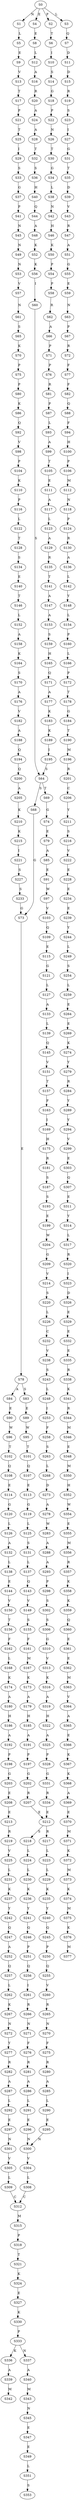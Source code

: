 strict digraph  {
	S0 -> S1 [ label = N ];
	S0 -> S2 [ label = P ];
	S0 -> S3 [ label = L ];
	S0 -> S4 [ label = E ];
	S1 -> S5 [ label = L ];
	S2 -> S6 [ label = T ];
	S3 -> S7 [ label = Q ];
	S4 -> S8 [ label = E ];
	S5 -> S9 [ label = E ];
	S6 -> S10 [ label = I ];
	S7 -> S11 [ label = D ];
	S8 -> S12 [ label = L ];
	S9 -> S13 [ label = V ];
	S10 -> S14 [ label = S ];
	S11 -> S15 [ label = D ];
	S12 -> S16 [ label = A ];
	S13 -> S17 [ label = T ];
	S14 -> S18 [ label = G ];
	S15 -> S19 [ label = R ];
	S16 -> S20 [ label = R ];
	S17 -> S21 [ label = P ];
	S18 -> S22 [ label = P ];
	S19 -> S23 [ label = S ];
	S20 -> S24 [ label = A ];
	S21 -> S25 [ label = T ];
	S22 -> S26 [ label = N ];
	S23 -> S27 [ label = I ];
	S24 -> S28 [ label = A ];
	S25 -> S29 [ label = I ];
	S26 -> S30 [ label = T ];
	S27 -> S31 [ label = G ];
	S28 -> S32 [ label = T ];
	S29 -> S33 [ label = S ];
	S30 -> S34 [ label = G ];
	S31 -> S35 [ label = T ];
	S32 -> S36 [ label = S ];
	S33 -> S37 [ label = G ];
	S34 -> S38 [ label = L ];
	S35 -> S39 [ label = D ];
	S36 -> S40 [ label = H ];
	S37 -> S41 [ label = P ];
	S38 -> S42 [ label = N ];
	S39 -> S43 [ label = V ];
	S40 -> S44 [ label = Q ];
	S41 -> S45 [ label = N ];
	S42 -> S46 [ label = H ];
	S43 -> S47 [ label = R ];
	S44 -> S48 [ label = A ];
	S45 -> S49 [ label = N ];
	S46 -> S50 [ label = K ];
	S47 -> S51 [ label = A ];
	S48 -> S52 [ label = K ];
	S49 -> S53 [ label = N ];
	S50 -> S54 [ label = P ];
	S51 -> S55 [ label = G ];
	S52 -> S56 [ label = K ];
	S53 -> S57 [ label = V ];
	S54 -> S58 [ label = P ];
	S55 -> S59 [ label = E ];
	S56 -> S60 [ label = I ];
	S57 -> S61 [ label = N ];
	S58 -> S62 [ label = R ];
	S59 -> S63 [ label = N ];
	S60 -> S64 [ label = S ];
	S61 -> S65 [ label = S ];
	S62 -> S66 [ label = A ];
	S63 -> S67 [ label = P ];
	S64 -> S68 [ label = S ];
	S64 -> S69 [ label = T ];
	S65 -> S70 [ label = K ];
	S66 -> S71 [ label = P ];
	S67 -> S72 [ label = R ];
	S68 -> S73 [ label = G ];
	S69 -> S74 [ label = G ];
	S70 -> S75 [ label = P ];
	S71 -> S76 [ label = P ];
	S72 -> S77 [ label = F ];
	S73 -> S78 [ label = E ];
	S74 -> S79 [ label = E ];
	S75 -> S80 [ label = P ];
	S76 -> S81 [ label = R ];
	S77 -> S82 [ label = F ];
	S78 -> S83 [ label = S ];
	S78 -> S84 [ label = A ];
	S79 -> S85 [ label = A ];
	S80 -> S86 [ label = K ];
	S81 -> S87 [ label = P ];
	S82 -> S88 [ label = Q ];
	S83 -> S89 [ label = E ];
	S84 -> S90 [ label = E ];
	S85 -> S91 [ label = E ];
	S86 -> S92 [ label = Q ];
	S87 -> S93 [ label = L ];
	S88 -> S94 [ label = F ];
	S89 -> S95 [ label = W ];
	S90 -> S96 [ label = W ];
	S91 -> S97 [ label = W ];
	S92 -> S98 [ label = V ];
	S93 -> S99 [ label = A ];
	S94 -> S100 [ label = H ];
	S95 -> S101 [ label = T ];
	S96 -> S102 [ label = T ];
	S97 -> S103 [ label = V ];
	S98 -> S104 [ label = P ];
	S99 -> S105 [ label = T ];
	S100 -> S106 [ label = P ];
	S101 -> S107 [ label = Q ];
	S102 -> S108 [ label = Q ];
	S103 -> S109 [ label = Q ];
	S104 -> S110 [ label = K ];
	S105 -> S111 [ label = E ];
	S106 -> S112 [ label = M ];
	S107 -> S113 [ label = E ];
	S108 -> S114 [ label = E ];
	S109 -> S115 [ label = E ];
	S110 -> S116 [ label = P ];
	S111 -> S117 [ label = A ];
	S112 -> S118 [ label = N ];
	S113 -> S119 [ label = G ];
	S114 -> S120 [ label = G ];
	S115 -> S121 [ label = G ];
	S116 -> S122 [ label = L ];
	S117 -> S123 [ label = L ];
	S118 -> S124 [ label = P ];
	S119 -> S125 [ label = L ];
	S120 -> S126 [ label = L ];
	S121 -> S127 [ label = L ];
	S122 -> S128 [ label = T ];
	S123 -> S129 [ label = A ];
	S124 -> S130 [ label = R ];
	S125 -> S131 [ label = S ];
	S126 -> S132 [ label = A ];
	S127 -> S133 [ label = A ];
	S128 -> S134 [ label = S ];
	S129 -> S135 [ label = R ];
	S130 -> S136 [ label = A ];
	S131 -> S137 [ label = L ];
	S132 -> S138 [ label = L ];
	S133 -> S139 [ label = L ];
	S134 -> S140 [ label = E ];
	S135 -> S141 [ label = T ];
	S136 -> S142 [ label = L ];
	S137 -> S143 [ label = Q ];
	S138 -> S144 [ label = E ];
	S139 -> S145 [ label = Q ];
	S140 -> S146 [ label = T ];
	S141 -> S147 [ label = A ];
	S142 -> S148 [ label = Y ];
	S143 -> S149 [ label = V ];
	S144 -> S150 [ label = V ];
	S145 -> S151 [ label = V ];
	S146 -> S152 [ label = L ];
	S147 -> S153 [ label = A ];
	S148 -> S154 [ label = L ];
	S149 -> S155 [ label = S ];
	S150 -> S156 [ label = T ];
	S151 -> S157 [ label = T ];
	S152 -> S158 [ label = A ];
	S153 -> S159 [ label = S ];
	S154 -> S160 [ label = P ];
	S155 -> S161 [ label = F ];
	S156 -> S162 [ label = F ];
	S157 -> S163 [ label = F ];
	S158 -> S164 [ label = K ];
	S159 -> S165 [ label = H ];
	S160 -> S166 [ label = L ];
	S161 -> S167 [ label = M ];
	S162 -> S168 [ label = L ];
	S163 -> S169 [ label = I ];
	S164 -> S170 [ label = S ];
	S165 -> S171 [ label = Q ];
	S166 -> S172 [ label = P ];
	S167 -> S173 [ label = K ];
	S168 -> S174 [ label = K ];
	S169 -> S175 [ label = H ];
	S170 -> S176 [ label = A ];
	S171 -> S177 [ label = A ];
	S172 -> S178 [ label = T ];
	S173 -> S179 [ label = A ];
	S174 -> S180 [ label = A ];
	S175 -> S181 [ label = R ];
	S176 -> S182 [ label = V ];
	S177 -> S183 [ label = K ];
	S178 -> S184 [ label = G ];
	S179 -> S185 [ label = H ];
	S180 -> S186 [ label = H ];
	S181 -> S187 [ label = S ];
	S182 -> S188 [ label = A ];
	S183 -> S189 [ label = K ];
	S184 -> S190 [ label = T ];
	S185 -> S191 [ label = A ];
	S186 -> S192 [ label = A ];
	S187 -> S193 [ label = S ];
	S188 -> S194 [ label = Q ];
	S189 -> S195 [ label = I ];
	S190 -> S196 [ label = M ];
	S191 -> S197 [ label = P ];
	S192 -> S198 [ label = P ];
	S193 -> S199 [ label = E ];
	S194 -> S200 [ label = Q ];
	S195 -> S64 [ label = S ];
	S196 -> S201 [ label = R ];
	S197 -> S202 [ label = G ];
	S198 -> S203 [ label = G ];
	S199 -> S204 [ label = W ];
	S200 -> S205 [ label = A ];
	S201 -> S206 [ label = C ];
	S202 -> S207 [ label = R ];
	S203 -> S208 [ label = E ];
	S204 -> S209 [ label = G ];
	S205 -> S210 [ label = K ];
	S206 -> S211 [ label = Y ];
	S207 -> S212 [ label = E ];
	S208 -> S213 [ label = E ];
	S209 -> S214 [ label = V ];
	S210 -> S215 [ label = K ];
	S211 -> S216 [ label = S ];
	S212 -> S217 [ label = R ];
	S212 -> S218 [ label = S ];
	S213 -> S219 [ label = R ];
	S214 -> S220 [ label = S ];
	S215 -> S221 [ label = I ];
	S216 -> S222 [ label = V ];
	S217 -> S223 [ label = L ];
	S218 -> S224 [ label = L ];
	S219 -> S225 [ label = V ];
	S220 -> S226 [ label = L ];
	S221 -> S227 [ label = S ];
	S222 -> S228 [ label = E ];
	S223 -> S229 [ label = L ];
	S224 -> S230 [ label = L ];
	S225 -> S231 [ label = L ];
	S226 -> S232 [ label = C ];
	S227 -> S233 [ label = S ];
	S228 -> S234 [ label = E ];
	S229 -> S235 [ label = K ];
	S230 -> S236 [ label = K ];
	S231 -> S237 [ label = K ];
	S232 -> S238 [ label = V ];
	S233 -> S73 [ label = G ];
	S234 -> S239 [ label = E ];
	S235 -> S240 [ label = Y ];
	S236 -> S241 [ label = Y ];
	S237 -> S242 [ label = Y ];
	S238 -> S243 [ label = S ];
	S239 -> S244 [ label = Y ];
	S240 -> S245 [ label = Q ];
	S241 -> S246 [ label = Q ];
	S242 -> S247 [ label = Q ];
	S243 -> S248 [ label = L ];
	S244 -> S249 [ label = L ];
	S245 -> S250 [ label = P ];
	S246 -> S251 [ label = P ];
	S247 -> S252 [ label = A ];
	S248 -> S253 [ label = I ];
	S249 -> S254 [ label = S ];
	S250 -> S255 [ label = Q ];
	S251 -> S256 [ label = Q ];
	S252 -> S257 [ label = Q ];
	S253 -> S258 [ label = F ];
	S254 -> S259 [ label = L ];
	S255 -> S260 [ label = V ];
	S256 -> S261 [ label = I ];
	S257 -> S262 [ label = L ];
	S258 -> S263 [ label = S ];
	S259 -> S264 [ label = E ];
	S260 -> S265 [ label = R ];
	S261 -> S266 [ label = R ];
	S262 -> S267 [ label = K ];
	S263 -> S268 [ label = L ];
	S264 -> S269 [ label = E ];
	S265 -> S270 [ label = N ];
	S266 -> S271 [ label = N ];
	S267 -> S272 [ label = N ];
	S268 -> S273 [ label = D ];
	S269 -> S274 [ label = K ];
	S270 -> S275 [ label = F ];
	S271 -> S276 [ label = F ];
	S272 -> S277 [ label = Y ];
	S273 -> S278 [ label = A ];
	S274 -> S279 [ label = Y ];
	S275 -> S280 [ label = R ];
	S276 -> S281 [ label = R ];
	S277 -> S282 [ label = R ];
	S278 -> S283 [ label = W ];
	S279 -> S284 [ label = R ];
	S280 -> S285 [ label = A ];
	S281 -> S286 [ label = A ];
	S282 -> S287 [ label = A ];
	S283 -> S288 [ label = A ];
	S284 -> S289 [ label = Y ];
	S285 -> S290 [ label = L ];
	S286 -> S291 [ label = L ];
	S287 -> S292 [ label = L ];
	S288 -> S293 [ label = A ];
	S289 -> S294 [ label = Y ];
	S290 -> S295 [ label = E ];
	S291 -> S296 [ label = E ];
	S292 -> S297 [ label = E ];
	S293 -> S298 [ label = P ];
	S294 -> S299 [ label = V ];
	S295 -> S300 [ label = N ];
	S296 -> S300 [ label = N ];
	S297 -> S301 [ label = N ];
	S298 -> S302 [ label = S ];
	S299 -> S303 [ label = E ];
	S300 -> S304 [ label = V ];
	S301 -> S305 [ label = V ];
	S302 -> S306 [ label = S ];
	S303 -> S307 [ label = Q ];
	S304 -> S308 [ label = L ];
	S305 -> S309 [ label = L ];
	S306 -> S310 [ label = G ];
	S307 -> S311 [ label = E ];
	S308 -> S312 [ label = C ];
	S309 -> S312 [ label = C ];
	S310 -> S313 [ label = V ];
	S311 -> S314 [ label = Y ];
	S312 -> S315 [ label = M ];
	S313 -> S316 [ label = K ];
	S314 -> S317 [ label = L ];
	S315 -> S318 [ label = P ];
	S316 -> S319 [ label = A ];
	S317 -> S320 [ label = R ];
	S318 -> S321 [ label = T ];
	S319 -> S322 [ label = H ];
	S320 -> S323 [ label = I ];
	S321 -> S324 [ label = K ];
	S322 -> S325 [ label = A ];
	S323 -> S326 [ label = D ];
	S324 -> S327 [ label = E ];
	S325 -> S328 [ label = P ];
	S326 -> S329 [ label = E ];
	S327 -> S330 [ label = K ];
	S328 -> S331 [ label = G ];
	S329 -> S332 [ label = E ];
	S330 -> S333 [ label = P ];
	S331 -> S334 [ label = R ];
	S332 -> S335 [ label = E ];
	S333 -> S336 [ label = K ];
	S333 -> S337 [ label = N ];
	S334 -> S212 [ label = E ];
	S335 -> S338 [ label = R ];
	S336 -> S339 [ label = A ];
	S337 -> S340 [ label = A ];
	S338 -> S341 [ label = K ];
	S339 -> S342 [ label = M ];
	S340 -> S343 [ label = M ];
	S341 -> S344 [ label = R ];
	S343 -> S345 [ label = N ];
	S344 -> S346 [ label = M ];
	S345 -> S347 [ label = E ];
	S346 -> S348 [ label = E ];
	S347 -> S349 [ label = E ];
	S348 -> S350 [ label = M ];
	S349 -> S351 [ label = L ];
	S350 -> S352 [ label = H ];
	S351 -> S353 [ label = S ];
	S352 -> S354 [ label = W ];
	S354 -> S355 [ label = E ];
	S355 -> S356 [ label = M ];
	S356 -> S357 [ label = R ];
	S357 -> S358 [ label = K ];
	S358 -> S359 [ label = K ];
	S359 -> S360 [ label = Q ];
	S360 -> S361 [ label = E ];
	S361 -> S362 [ label = E ];
	S362 -> S363 [ label = M ];
	S363 -> S364 [ label = V ];
	S364 -> S365 [ label = A ];
	S365 -> S366 [ label = E ];
	S366 -> S367 [ label = K ];
	S367 -> S368 [ label = K ];
	S368 -> S369 [ label = A ];
	S369 -> S370 [ label = E ];
	S370 -> S371 [ label = M ];
	S371 -> S372 [ label = K ];
	S372 -> S373 [ label = M ];
	S373 -> S374 [ label = K ];
	S374 -> S375 [ label = M ];
	S375 -> S376 [ label = K ];
	S376 -> S377 [ label = M ];
}

